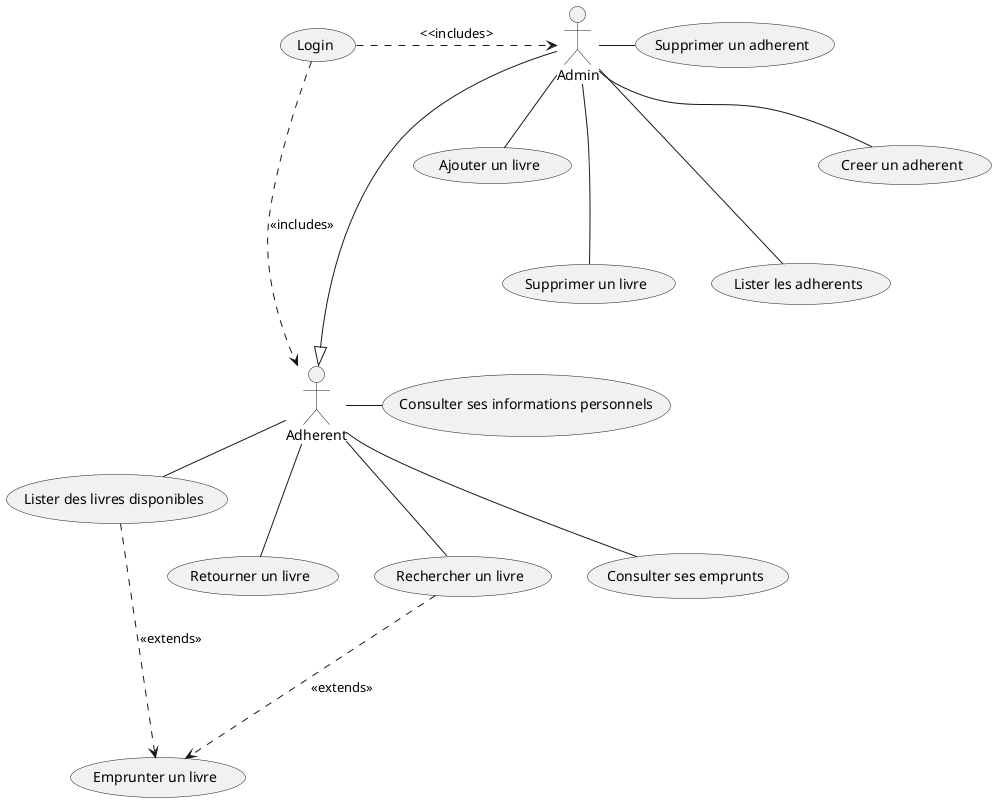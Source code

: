 @startuml

' Login
(Login) .> Adherent : <<includes>>
(Login) .> Admin : <<includes>

Admin ----|> Adherent

Adherent - (Lister des livres disponibles)
(Lister des livres disponibles) .> (Emprunter un livre) : <<extends>>
Adherent -- (Retourner un livre)
Adherent -- (Rechercher un livre)
(Rechercher un livre)  ...> (Emprunter un livre) : <<extends>>
Adherent - (Consulter ses informations personnels)
Adherent -- (Consulter ses emprunts)


Admin -- (Ajouter un livre)
Admin --- (Supprimer un livre)
Admin --- (Lister les adherents)
Admin -- (Creer un adherent)
Admin - (Supprimer un adherent)



'Adhérent --> (Chercher un livre)

@enduml